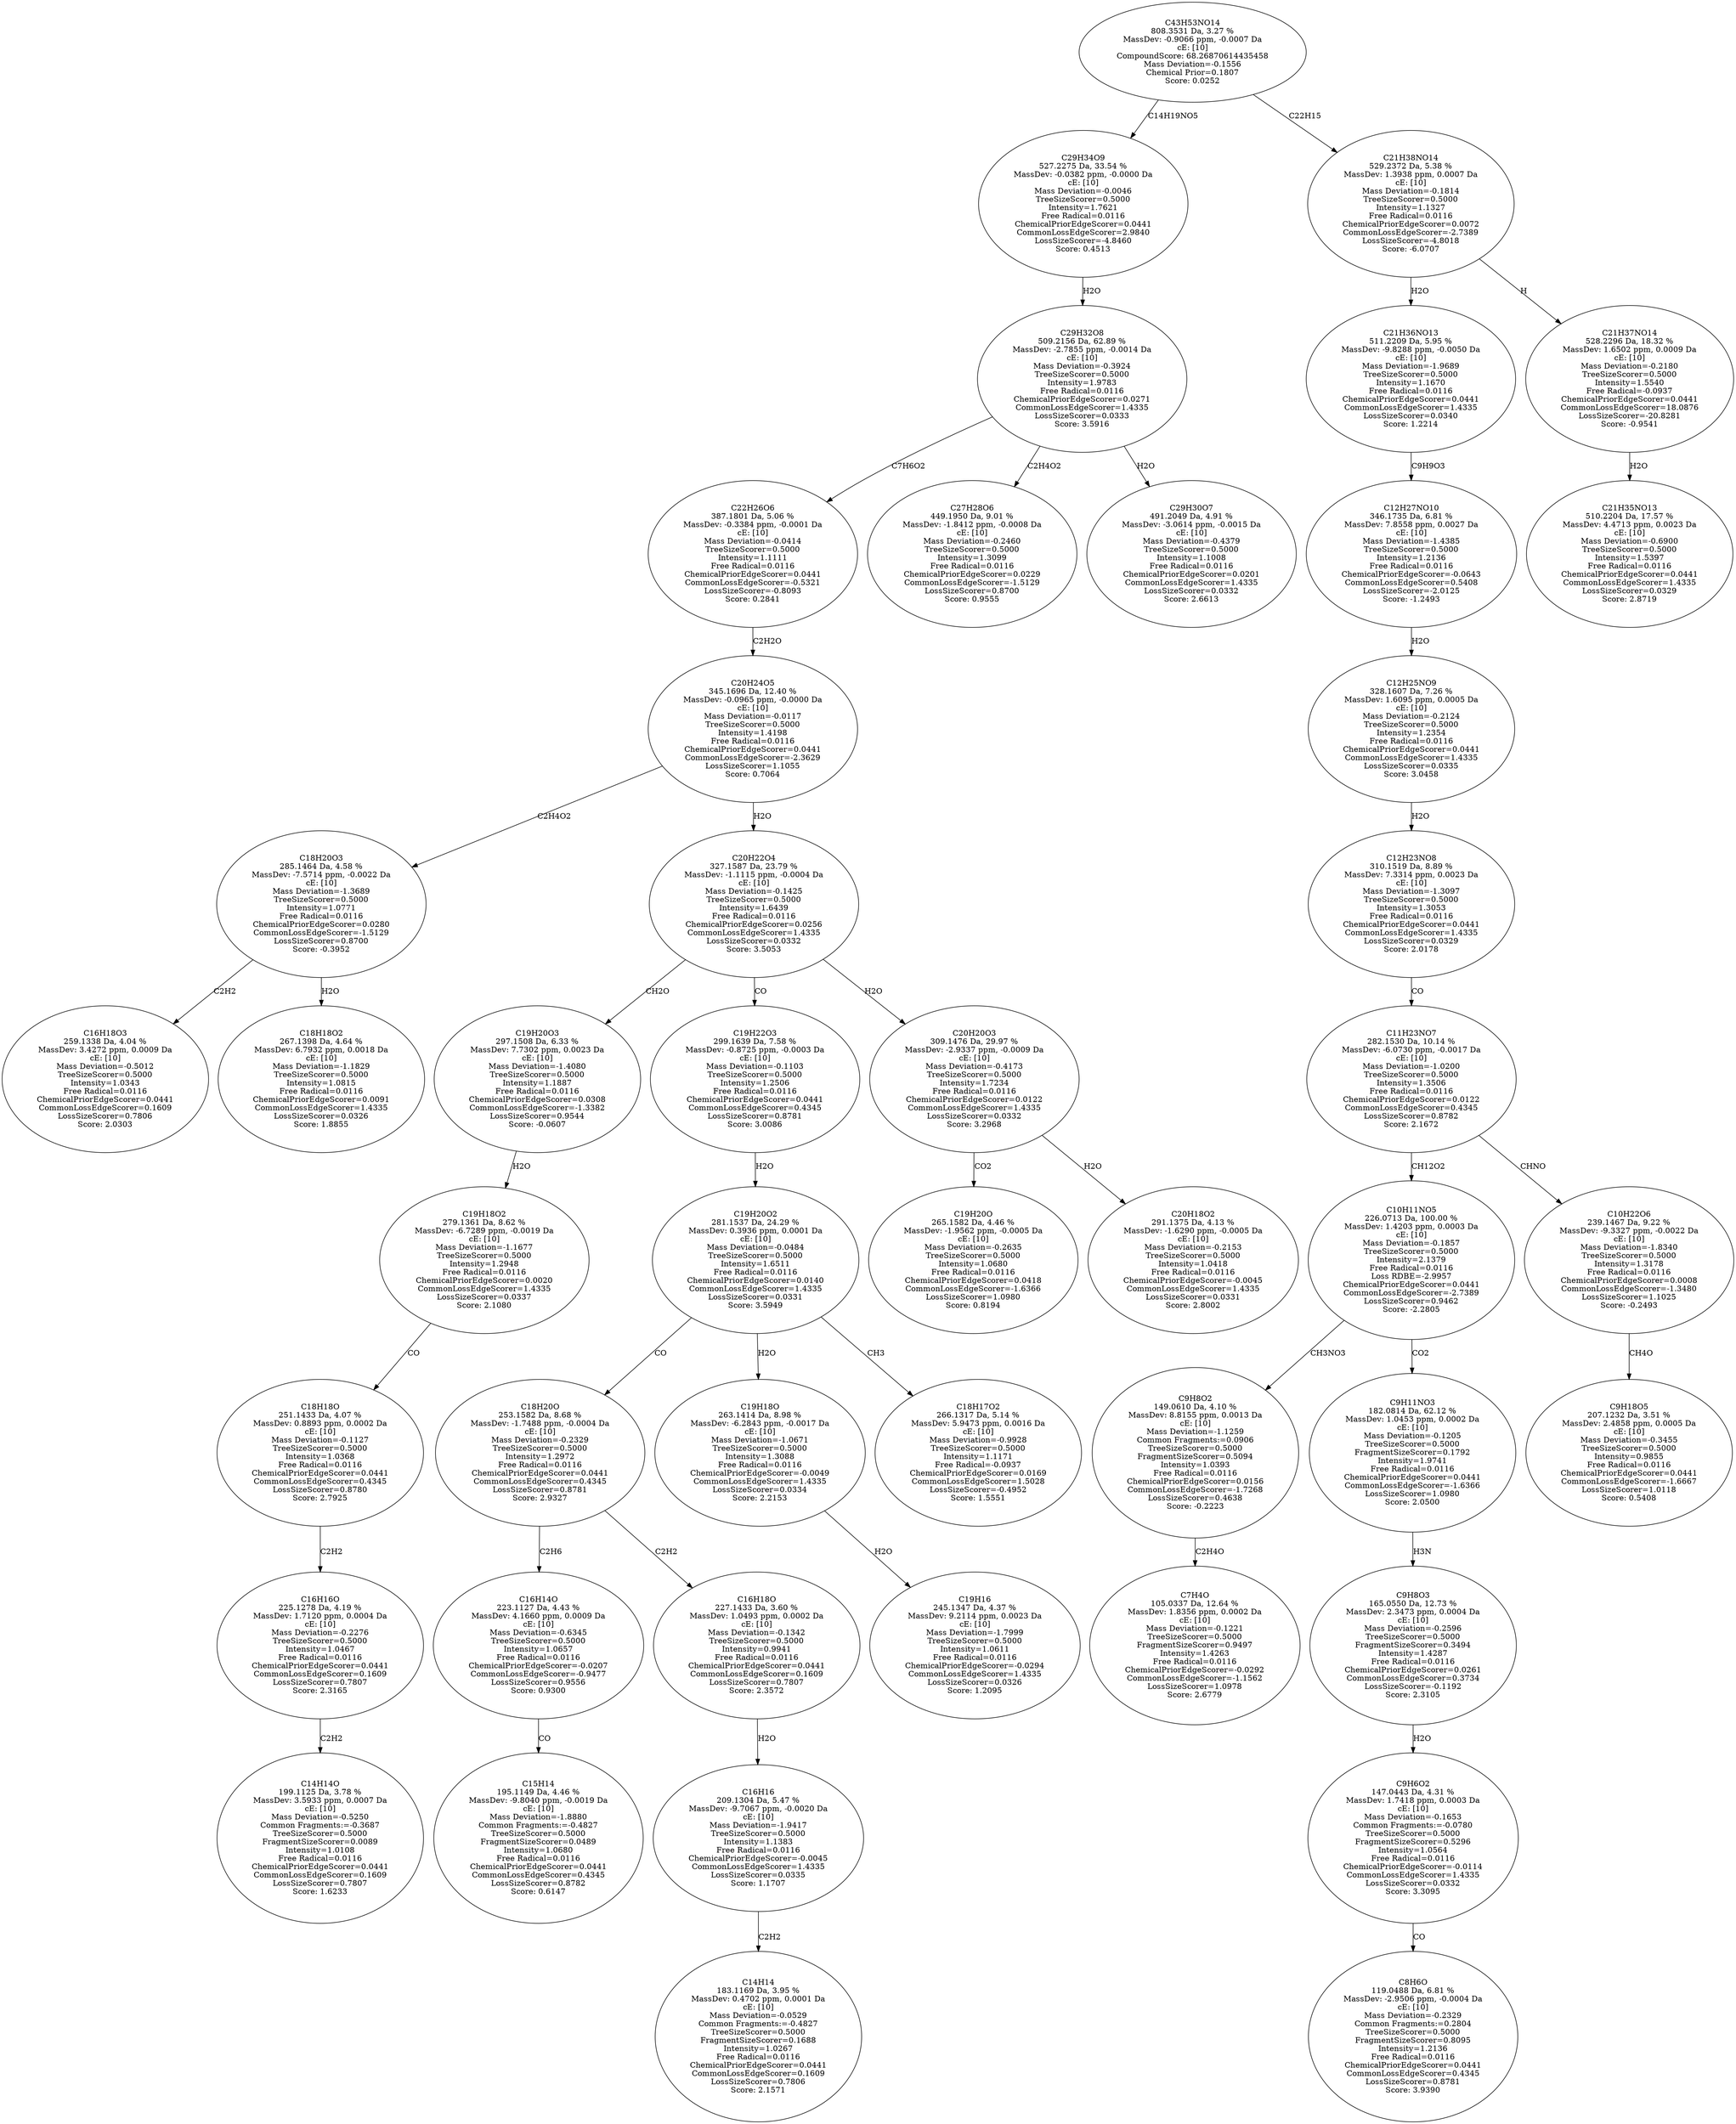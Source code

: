 strict digraph {
v1 [label="C16H18O3\n259.1338 Da, 4.04 %\nMassDev: 3.4272 ppm, 0.0009 Da\ncE: [10]\nMass Deviation=-0.5012\nTreeSizeScorer=0.5000\nIntensity=1.0343\nFree Radical=0.0116\nChemicalPriorEdgeScorer=0.0441\nCommonLossEdgeScorer=0.1609\nLossSizeScorer=0.7806\nScore: 2.0303"];
v2 [label="C18H18O2\n267.1398 Da, 4.64 %\nMassDev: 6.7932 ppm, 0.0018 Da\ncE: [10]\nMass Deviation=-1.1829\nTreeSizeScorer=0.5000\nIntensity=1.0815\nFree Radical=0.0116\nChemicalPriorEdgeScorer=0.0091\nCommonLossEdgeScorer=1.4335\nLossSizeScorer=0.0326\nScore: 1.8855"];
v3 [label="C18H20O3\n285.1464 Da, 4.58 %\nMassDev: -7.5714 ppm, -0.0022 Da\ncE: [10]\nMass Deviation=-1.3689\nTreeSizeScorer=0.5000\nIntensity=1.0771\nFree Radical=0.0116\nChemicalPriorEdgeScorer=0.0280\nCommonLossEdgeScorer=-1.5129\nLossSizeScorer=0.8700\nScore: -0.3952"];
v4 [label="C14H14O\n199.1125 Da, 3.78 %\nMassDev: 3.5933 ppm, 0.0007 Da\ncE: [10]\nMass Deviation=-0.5250\nCommon Fragments:=-0.3687\nTreeSizeScorer=0.5000\nFragmentSizeScorer=0.0089\nIntensity=1.0108\nFree Radical=0.0116\nChemicalPriorEdgeScorer=0.0441\nCommonLossEdgeScorer=0.1609\nLossSizeScorer=0.7807\nScore: 1.6233"];
v5 [label="C16H16O\n225.1278 Da, 4.19 %\nMassDev: 1.7120 ppm, 0.0004 Da\ncE: [10]\nMass Deviation=-0.2276\nTreeSizeScorer=0.5000\nIntensity=1.0467\nFree Radical=0.0116\nChemicalPriorEdgeScorer=0.0441\nCommonLossEdgeScorer=0.1609\nLossSizeScorer=0.7807\nScore: 2.3165"];
v6 [label="C18H18O\n251.1433 Da, 4.07 %\nMassDev: 0.8893 ppm, 0.0002 Da\ncE: [10]\nMass Deviation=-0.1127\nTreeSizeScorer=0.5000\nIntensity=1.0368\nFree Radical=0.0116\nChemicalPriorEdgeScorer=0.0441\nCommonLossEdgeScorer=0.4345\nLossSizeScorer=0.8780\nScore: 2.7925"];
v7 [label="C19H18O2\n279.1361 Da, 8.62 %\nMassDev: -6.7289 ppm, -0.0019 Da\ncE: [10]\nMass Deviation=-1.1677\nTreeSizeScorer=0.5000\nIntensity=1.2948\nFree Radical=0.0116\nChemicalPriorEdgeScorer=0.0020\nCommonLossEdgeScorer=1.4335\nLossSizeScorer=0.0337\nScore: 2.1080"];
v8 [label="C19H20O3\n297.1508 Da, 6.33 %\nMassDev: 7.7302 ppm, 0.0023 Da\ncE: [10]\nMass Deviation=-1.4080\nTreeSizeScorer=0.5000\nIntensity=1.1887\nFree Radical=0.0116\nChemicalPriorEdgeScorer=0.0308\nCommonLossEdgeScorer=-1.3382\nLossSizeScorer=0.9544\nScore: -0.0607"];
v9 [label="C15H14\n195.1149 Da, 4.46 %\nMassDev: -9.8040 ppm, -0.0019 Da\ncE: [10]\nMass Deviation=-1.8880\nCommon Fragments:=-0.4827\nTreeSizeScorer=0.5000\nFragmentSizeScorer=0.0489\nIntensity=1.0680\nFree Radical=0.0116\nChemicalPriorEdgeScorer=0.0441\nCommonLossEdgeScorer=0.4345\nLossSizeScorer=0.8782\nScore: 0.6147"];
v10 [label="C16H14O\n223.1127 Da, 4.43 %\nMassDev: 4.1660 ppm, 0.0009 Da\ncE: [10]\nMass Deviation=-0.6345\nTreeSizeScorer=0.5000\nIntensity=1.0657\nFree Radical=0.0116\nChemicalPriorEdgeScorer=-0.0207\nCommonLossEdgeScorer=-0.9477\nLossSizeScorer=0.9556\nScore: 0.9300"];
v11 [label="C14H14\n183.1169 Da, 3.95 %\nMassDev: 0.4702 ppm, 0.0001 Da\ncE: [10]\nMass Deviation=-0.0529\nCommon Fragments:=-0.4827\nTreeSizeScorer=0.5000\nFragmentSizeScorer=0.1688\nIntensity=1.0267\nFree Radical=0.0116\nChemicalPriorEdgeScorer=0.0441\nCommonLossEdgeScorer=0.1609\nLossSizeScorer=0.7806\nScore: 2.1571"];
v12 [label="C16H16\n209.1304 Da, 5.47 %\nMassDev: -9.7067 ppm, -0.0020 Da\ncE: [10]\nMass Deviation=-1.9417\nTreeSizeScorer=0.5000\nIntensity=1.1383\nFree Radical=0.0116\nChemicalPriorEdgeScorer=-0.0045\nCommonLossEdgeScorer=1.4335\nLossSizeScorer=0.0335\nScore: 1.1707"];
v13 [label="C16H18O\n227.1433 Da, 3.60 %\nMassDev: 1.0493 ppm, 0.0002 Da\ncE: [10]\nMass Deviation=-0.1342\nTreeSizeScorer=0.5000\nIntensity=0.9941\nFree Radical=0.0116\nChemicalPriorEdgeScorer=0.0441\nCommonLossEdgeScorer=0.1609\nLossSizeScorer=0.7807\nScore: 2.3572"];
v14 [label="C18H20O\n253.1582 Da, 8.68 %\nMassDev: -1.7488 ppm, -0.0004 Da\ncE: [10]\nMass Deviation=-0.2329\nTreeSizeScorer=0.5000\nIntensity=1.2972\nFree Radical=0.0116\nChemicalPriorEdgeScorer=0.0441\nCommonLossEdgeScorer=0.4345\nLossSizeScorer=0.8781\nScore: 2.9327"];
v15 [label="C19H16\n245.1347 Da, 4.37 %\nMassDev: 9.2114 ppm, 0.0023 Da\ncE: [10]\nMass Deviation=-1.7999\nTreeSizeScorer=0.5000\nIntensity=1.0611\nFree Radical=0.0116\nChemicalPriorEdgeScorer=-0.0294\nCommonLossEdgeScorer=1.4335\nLossSizeScorer=0.0326\nScore: 1.2095"];
v16 [label="C19H18O\n263.1414 Da, 8.98 %\nMassDev: -6.2843 ppm, -0.0017 Da\ncE: [10]\nMass Deviation=-1.0671\nTreeSizeScorer=0.5000\nIntensity=1.3088\nFree Radical=0.0116\nChemicalPriorEdgeScorer=-0.0049\nCommonLossEdgeScorer=1.4335\nLossSizeScorer=0.0334\nScore: 2.2153"];
v17 [label="C18H17O2\n266.1317 Da, 5.14 %\nMassDev: 5.9473 ppm, 0.0016 Da\ncE: [10]\nMass Deviation=-0.9928\nTreeSizeScorer=0.5000\nIntensity=1.1171\nFree Radical=-0.0937\nChemicalPriorEdgeScorer=0.0169\nCommonLossEdgeScorer=1.5028\nLossSizeScorer=-0.4952\nScore: 1.5551"];
v18 [label="C19H20O2\n281.1537 Da, 24.29 %\nMassDev: 0.3936 ppm, 0.0001 Da\ncE: [10]\nMass Deviation=-0.0484\nTreeSizeScorer=0.5000\nIntensity=1.6511\nFree Radical=0.0116\nChemicalPriorEdgeScorer=0.0140\nCommonLossEdgeScorer=1.4335\nLossSizeScorer=0.0331\nScore: 3.5949"];
v19 [label="C19H22O3\n299.1639 Da, 7.58 %\nMassDev: -0.8725 ppm, -0.0003 Da\ncE: [10]\nMass Deviation=-0.1103\nTreeSizeScorer=0.5000\nIntensity=1.2506\nFree Radical=0.0116\nChemicalPriorEdgeScorer=0.0441\nCommonLossEdgeScorer=0.4345\nLossSizeScorer=0.8781\nScore: 3.0086"];
v20 [label="C19H20O\n265.1582 Da, 4.46 %\nMassDev: -1.9562 ppm, -0.0005 Da\ncE: [10]\nMass Deviation=-0.2635\nTreeSizeScorer=0.5000\nIntensity=1.0680\nFree Radical=0.0116\nChemicalPriorEdgeScorer=0.0418\nCommonLossEdgeScorer=-1.6366\nLossSizeScorer=1.0980\nScore: 0.8194"];
v21 [label="C20H18O2\n291.1375 Da, 4.13 %\nMassDev: -1.6290 ppm, -0.0005 Da\ncE: [10]\nMass Deviation=-0.2153\nTreeSizeScorer=0.5000\nIntensity=1.0418\nFree Radical=0.0116\nChemicalPriorEdgeScorer=-0.0045\nCommonLossEdgeScorer=1.4335\nLossSizeScorer=0.0331\nScore: 2.8002"];
v22 [label="C20H20O3\n309.1476 Da, 29.97 %\nMassDev: -2.9337 ppm, -0.0009 Da\ncE: [10]\nMass Deviation=-0.4173\nTreeSizeScorer=0.5000\nIntensity=1.7234\nFree Radical=0.0116\nChemicalPriorEdgeScorer=0.0122\nCommonLossEdgeScorer=1.4335\nLossSizeScorer=0.0332\nScore: 3.2968"];
v23 [label="C20H22O4\n327.1587 Da, 23.79 %\nMassDev: -1.1115 ppm, -0.0004 Da\ncE: [10]\nMass Deviation=-0.1425\nTreeSizeScorer=0.5000\nIntensity=1.6439\nFree Radical=0.0116\nChemicalPriorEdgeScorer=0.0256\nCommonLossEdgeScorer=1.4335\nLossSizeScorer=0.0332\nScore: 3.5053"];
v24 [label="C20H24O5\n345.1696 Da, 12.40 %\nMassDev: -0.0965 ppm, -0.0000 Da\ncE: [10]\nMass Deviation=-0.0117\nTreeSizeScorer=0.5000\nIntensity=1.4198\nFree Radical=0.0116\nChemicalPriorEdgeScorer=0.0441\nCommonLossEdgeScorer=-2.3629\nLossSizeScorer=1.1055\nScore: 0.7064"];
v25 [label="C22H26O6\n387.1801 Da, 5.06 %\nMassDev: -0.3384 ppm, -0.0001 Da\ncE: [10]\nMass Deviation=-0.0414\nTreeSizeScorer=0.5000\nIntensity=1.1111\nFree Radical=0.0116\nChemicalPriorEdgeScorer=0.0441\nCommonLossEdgeScorer=-0.5321\nLossSizeScorer=-0.8093\nScore: 0.2841"];
v26 [label="C27H28O6\n449.1950 Da, 9.01 %\nMassDev: -1.8412 ppm, -0.0008 Da\ncE: [10]\nMass Deviation=-0.2460\nTreeSizeScorer=0.5000\nIntensity=1.3099\nFree Radical=0.0116\nChemicalPriorEdgeScorer=0.0229\nCommonLossEdgeScorer=-1.5129\nLossSizeScorer=0.8700\nScore: 0.9555"];
v27 [label="C29H30O7\n491.2049 Da, 4.91 %\nMassDev: -3.0614 ppm, -0.0015 Da\ncE: [10]\nMass Deviation=-0.4379\nTreeSizeScorer=0.5000\nIntensity=1.1008\nFree Radical=0.0116\nChemicalPriorEdgeScorer=0.0201\nCommonLossEdgeScorer=1.4335\nLossSizeScorer=0.0332\nScore: 2.6613"];
v28 [label="C29H32O8\n509.2156 Da, 62.89 %\nMassDev: -2.7855 ppm, -0.0014 Da\ncE: [10]\nMass Deviation=-0.3924\nTreeSizeScorer=0.5000\nIntensity=1.9783\nFree Radical=0.0116\nChemicalPriorEdgeScorer=0.0271\nCommonLossEdgeScorer=1.4335\nLossSizeScorer=0.0333\nScore: 3.5916"];
v29 [label="C29H34O9\n527.2275 Da, 33.54 %\nMassDev: -0.0382 ppm, -0.0000 Da\ncE: [10]\nMass Deviation=-0.0046\nTreeSizeScorer=0.5000\nIntensity=1.7621\nFree Radical=0.0116\nChemicalPriorEdgeScorer=0.0441\nCommonLossEdgeScorer=2.9840\nLossSizeScorer=-4.8460\nScore: 0.4513"];
v30 [label="C7H4O\n105.0337 Da, 12.64 %\nMassDev: 1.8356 ppm, 0.0002 Da\ncE: [10]\nMass Deviation=-0.1221\nTreeSizeScorer=0.5000\nFragmentSizeScorer=0.9497\nIntensity=1.4263\nFree Radical=0.0116\nChemicalPriorEdgeScorer=-0.0292\nCommonLossEdgeScorer=-1.1562\nLossSizeScorer=1.0978\nScore: 2.6779"];
v31 [label="C9H8O2\n149.0610 Da, 4.10 %\nMassDev: 8.8155 ppm, 0.0013 Da\ncE: [10]\nMass Deviation=-1.1259\nCommon Fragments:=0.0906\nTreeSizeScorer=0.5000\nFragmentSizeScorer=0.5094\nIntensity=1.0393\nFree Radical=0.0116\nChemicalPriorEdgeScorer=0.0156\nCommonLossEdgeScorer=-1.7268\nLossSizeScorer=0.4638\nScore: -0.2223"];
v32 [label="C8H6O\n119.0488 Da, 6.81 %\nMassDev: -2.9506 ppm, -0.0004 Da\ncE: [10]\nMass Deviation=-0.2329\nCommon Fragments:=0.2804\nTreeSizeScorer=0.5000\nFragmentSizeScorer=0.8095\nIntensity=1.2136\nFree Radical=0.0116\nChemicalPriorEdgeScorer=0.0441\nCommonLossEdgeScorer=0.4345\nLossSizeScorer=0.8781\nScore: 3.9390"];
v33 [label="C9H6O2\n147.0443 Da, 4.31 %\nMassDev: 1.7418 ppm, 0.0003 Da\ncE: [10]\nMass Deviation=-0.1653\nCommon Fragments:=-0.0780\nTreeSizeScorer=0.5000\nFragmentSizeScorer=0.5296\nIntensity=1.0564\nFree Radical=0.0116\nChemicalPriorEdgeScorer=-0.0114\nCommonLossEdgeScorer=1.4335\nLossSizeScorer=0.0332\nScore: 3.3095"];
v34 [label="C9H8O3\n165.0550 Da, 12.73 %\nMassDev: 2.3473 ppm, 0.0004 Da\ncE: [10]\nMass Deviation=-0.2596\nTreeSizeScorer=0.5000\nFragmentSizeScorer=0.3494\nIntensity=1.4287\nFree Radical=0.0116\nChemicalPriorEdgeScorer=0.0261\nCommonLossEdgeScorer=0.3734\nLossSizeScorer=-0.1192\nScore: 2.3105"];
v35 [label="C9H11NO3\n182.0814 Da, 62.12 %\nMassDev: 1.0453 ppm, 0.0002 Da\ncE: [10]\nMass Deviation=-0.1205\nTreeSizeScorer=0.5000\nFragmentSizeScorer=0.1792\nIntensity=1.9741\nFree Radical=0.0116\nChemicalPriorEdgeScorer=0.0441\nCommonLossEdgeScorer=-1.6366\nLossSizeScorer=1.0980\nScore: 2.0500"];
v36 [label="C10H11NO5\n226.0713 Da, 100.00 %\nMassDev: 1.4203 ppm, 0.0003 Da\ncE: [10]\nMass Deviation=-0.1857\nTreeSizeScorer=0.5000\nIntensity=2.1379\nFree Radical=0.0116\nLoss RDBE=-2.9957\nChemicalPriorEdgeScorer=0.0441\nCommonLossEdgeScorer=-2.7389\nLossSizeScorer=0.9462\nScore: -2.2805"];
v37 [label="C9H18O5\n207.1232 Da, 3.51 %\nMassDev: 2.4858 ppm, 0.0005 Da\ncE: [10]\nMass Deviation=-0.3455\nTreeSizeScorer=0.5000\nIntensity=0.9855\nFree Radical=0.0116\nChemicalPriorEdgeScorer=0.0441\nCommonLossEdgeScorer=-1.6667\nLossSizeScorer=1.0118\nScore: 0.5408"];
v38 [label="C10H22O6\n239.1467 Da, 9.22 %\nMassDev: -9.3327 ppm, -0.0022 Da\ncE: [10]\nMass Deviation=-1.8340\nTreeSizeScorer=0.5000\nIntensity=1.3178\nFree Radical=0.0116\nChemicalPriorEdgeScorer=0.0008\nCommonLossEdgeScorer=-1.3480\nLossSizeScorer=1.1025\nScore: -0.2493"];
v39 [label="C11H23NO7\n282.1530 Da, 10.14 %\nMassDev: -6.0730 ppm, -0.0017 Da\ncE: [10]\nMass Deviation=-1.0200\nTreeSizeScorer=0.5000\nIntensity=1.3506\nFree Radical=0.0116\nChemicalPriorEdgeScorer=0.0122\nCommonLossEdgeScorer=0.4345\nLossSizeScorer=0.8782\nScore: 2.1672"];
v40 [label="C12H23NO8\n310.1519 Da, 8.89 %\nMassDev: 7.3314 ppm, 0.0023 Da\ncE: [10]\nMass Deviation=-1.3097\nTreeSizeScorer=0.5000\nIntensity=1.3053\nFree Radical=0.0116\nChemicalPriorEdgeScorer=0.0441\nCommonLossEdgeScorer=1.4335\nLossSizeScorer=0.0329\nScore: 2.0178"];
v41 [label="C12H25NO9\n328.1607 Da, 7.26 %\nMassDev: 1.6095 ppm, 0.0005 Da\ncE: [10]\nMass Deviation=-0.2124\nTreeSizeScorer=0.5000\nIntensity=1.2354\nFree Radical=0.0116\nChemicalPriorEdgeScorer=0.0441\nCommonLossEdgeScorer=1.4335\nLossSizeScorer=0.0335\nScore: 3.0458"];
v42 [label="C12H27NO10\n346.1735 Da, 6.81 %\nMassDev: 7.8558 ppm, 0.0027 Da\ncE: [10]\nMass Deviation=-1.4385\nTreeSizeScorer=0.5000\nIntensity=1.2136\nFree Radical=0.0116\nChemicalPriorEdgeScorer=-0.0643\nCommonLossEdgeScorer=0.5408\nLossSizeScorer=-2.0125\nScore: -1.2493"];
v43 [label="C21H36NO13\n511.2209 Da, 5.95 %\nMassDev: -9.8288 ppm, -0.0050 Da\ncE: [10]\nMass Deviation=-1.9689\nTreeSizeScorer=0.5000\nIntensity=1.1670\nFree Radical=0.0116\nChemicalPriorEdgeScorer=0.0441\nCommonLossEdgeScorer=1.4335\nLossSizeScorer=0.0340\nScore: 1.2214"];
v44 [label="C21H35NO13\n510.2204 Da, 17.57 %\nMassDev: 4.4713 ppm, 0.0023 Da\ncE: [10]\nMass Deviation=-0.6900\nTreeSizeScorer=0.5000\nIntensity=1.5397\nFree Radical=0.0116\nChemicalPriorEdgeScorer=0.0441\nCommonLossEdgeScorer=1.4335\nLossSizeScorer=0.0329\nScore: 2.8719"];
v45 [label="C21H37NO14\n528.2296 Da, 18.32 %\nMassDev: 1.6502 ppm, 0.0009 Da\ncE: [10]\nMass Deviation=-0.2180\nTreeSizeScorer=0.5000\nIntensity=1.5540\nFree Radical=-0.0937\nChemicalPriorEdgeScorer=0.0441\nCommonLossEdgeScorer=18.0876\nLossSizeScorer=-20.8281\nScore: -0.9541"];
v46 [label="C21H38NO14\n529.2372 Da, 5.38 %\nMassDev: 1.3938 ppm, 0.0007 Da\ncE: [10]\nMass Deviation=-0.1814\nTreeSizeScorer=0.5000\nIntensity=1.1327\nFree Radical=0.0116\nChemicalPriorEdgeScorer=0.0072\nCommonLossEdgeScorer=-2.7389\nLossSizeScorer=-4.8018\nScore: -6.0707"];
v47 [label="C43H53NO14\n808.3531 Da, 3.27 %\nMassDev: -0.9066 ppm, -0.0007 Da\ncE: [10]\nCompoundScore: 68.26870614435458\nMass Deviation=-0.1556\nChemical Prior=0.1807\nScore: 0.0252"];
v3 -> v1 [label="C2H2"];
v3 -> v2 [label="H2O"];
v24 -> v3 [label="C2H4O2"];
v5 -> v4 [label="C2H2"];
v6 -> v5 [label="C2H2"];
v7 -> v6 [label="CO"];
v8 -> v7 [label="H2O"];
v23 -> v8 [label="CH2O"];
v10 -> v9 [label="CO"];
v14 -> v10 [label="C2H6"];
v12 -> v11 [label="C2H2"];
v13 -> v12 [label="H2O"];
v14 -> v13 [label="C2H2"];
v18 -> v14 [label="CO"];
v16 -> v15 [label="H2O"];
v18 -> v16 [label="H2O"];
v18 -> v17 [label="CH3"];
v19 -> v18 [label="H2O"];
v23 -> v19 [label="CO"];
v22 -> v20 [label="CO2"];
v22 -> v21 [label="H2O"];
v23 -> v22 [label="H2O"];
v24 -> v23 [label="H2O"];
v25 -> v24 [label="C2H2O"];
v28 -> v25 [label="C7H6O2"];
v28 -> v26 [label="C2H4O2"];
v28 -> v27 [label="H2O"];
v29 -> v28 [label="H2O"];
v47 -> v29 [label="C14H19NO5"];
v31 -> v30 [label="C2H4O"];
v36 -> v31 [label="CH3NO3"];
v33 -> v32 [label="CO"];
v34 -> v33 [label="H2O"];
v35 -> v34 [label="H3N"];
v36 -> v35 [label="CO2"];
v39 -> v36 [label="CH12O2"];
v38 -> v37 [label="CH4O"];
v39 -> v38 [label="CHNO"];
v40 -> v39 [label="CO"];
v41 -> v40 [label="H2O"];
v42 -> v41 [label="H2O"];
v43 -> v42 [label="C9H9O3"];
v46 -> v43 [label="H2O"];
v45 -> v44 [label="H2O"];
v46 -> v45 [label="H"];
v47 -> v46 [label="C22H15"];
}